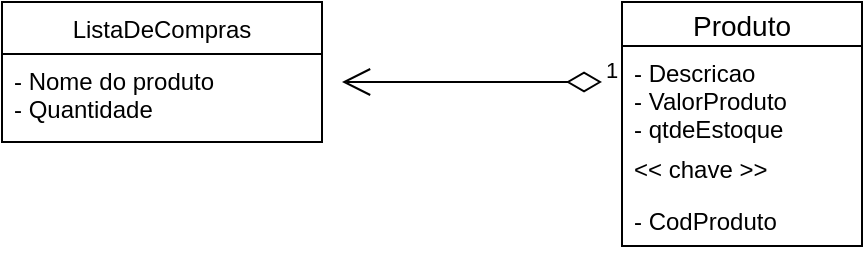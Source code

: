 <mxfile version="13.0.3" type="device"><diagram id="08roWCBCD62fhNJQnwJd" name="Page-1"><mxGraphModel dx="1086" dy="806" grid="1" gridSize="10" guides="1" tooltips="1" connect="1" arrows="1" fold="1" page="1" pageScale="1" pageWidth="827" pageHeight="1169" math="0" shadow="0"><root><mxCell id="0"/><mxCell id="1" parent="0"/><mxCell id="7xC6AjmMI-GUuWgl4nfR-38" value="1" style="endArrow=open;html=1;endSize=12;startArrow=diamondThin;startSize=15;startFill=0;edgeStyle=orthogonalEdgeStyle;align=left;verticalAlign=bottom;sourcePerimeterSpacing=0;" parent="1" edge="1"><mxGeometry x="-1" y="3" relative="1" as="geometry"><mxPoint x="340" y="80" as="sourcePoint"/><mxPoint x="210" y="80" as="targetPoint"/></mxGeometry></mxCell><mxCell id="7xC6AjmMI-GUuWgl4nfR-14" value="Produto" style="swimlane;fontStyle=0;childLayout=stackLayout;horizontal=1;startSize=22;horizontalStack=0;resizeParent=1;resizeParentMax=0;resizeLast=0;collapsible=1;marginBottom=0;align=center;fontSize=14;" parent="1" vertex="1"><mxGeometry x="350" y="40" width="120" height="122" as="geometry"/></mxCell><mxCell id="7xC6AjmMI-GUuWgl4nfR-15" value="- Descricao&#10;- ValorProduto&#10;- qtdeEstoque" style="text;strokeColor=none;fillColor=none;spacingLeft=4;spacingRight=4;overflow=hidden;rotatable=0;points=[[0,0.5],[1,0.5]];portConstraint=eastwest;fontSize=12;" parent="7xC6AjmMI-GUuWgl4nfR-14" vertex="1"><mxGeometry y="22" width="120" height="48" as="geometry"/></mxCell><mxCell id="7xC6AjmMI-GUuWgl4nfR-16" value="&lt;&lt; chave &gt;&gt;" style="text;strokeColor=none;fillColor=none;spacingLeft=4;spacingRight=4;overflow=hidden;rotatable=0;points=[[0,0.5],[1,0.5]];portConstraint=eastwest;fontSize=12;" parent="7xC6AjmMI-GUuWgl4nfR-14" vertex="1"><mxGeometry y="70" width="120" height="26" as="geometry"/></mxCell><mxCell id="7xC6AjmMI-GUuWgl4nfR-17" value="- CodProduto" style="text;strokeColor=none;fillColor=none;spacingLeft=4;spacingRight=4;overflow=hidden;rotatable=0;points=[[0,0.5],[1,0.5]];portConstraint=eastwest;fontSize=12;" parent="7xC6AjmMI-GUuWgl4nfR-14" vertex="1"><mxGeometry y="96" width="120" height="26" as="geometry"/></mxCell><mxCell id="7xC6AjmMI-GUuWgl4nfR-33" value="ListaDeCompras" style="swimlane;fontStyle=0;childLayout=stackLayout;horizontal=1;startSize=26;fillColor=none;horizontalStack=0;resizeParent=1;resizeParentMax=0;resizeLast=0;collapsible=1;marginBottom=0;" parent="1" vertex="1"><mxGeometry x="40" y="40" width="160" height="70" as="geometry"/></mxCell><mxCell id="7xC6AjmMI-GUuWgl4nfR-34" value="- Nome do produto&#10;- Quantidade" style="text;strokeColor=none;fillColor=none;align=left;verticalAlign=top;spacingLeft=4;spacingRight=4;overflow=hidden;rotatable=0;points=[[0,0.5],[1,0.5]];portConstraint=eastwest;" parent="7xC6AjmMI-GUuWgl4nfR-33" vertex="1"><mxGeometry y="26" width="160" height="44" as="geometry"/></mxCell></root></mxGraphModel></diagram></mxfile>